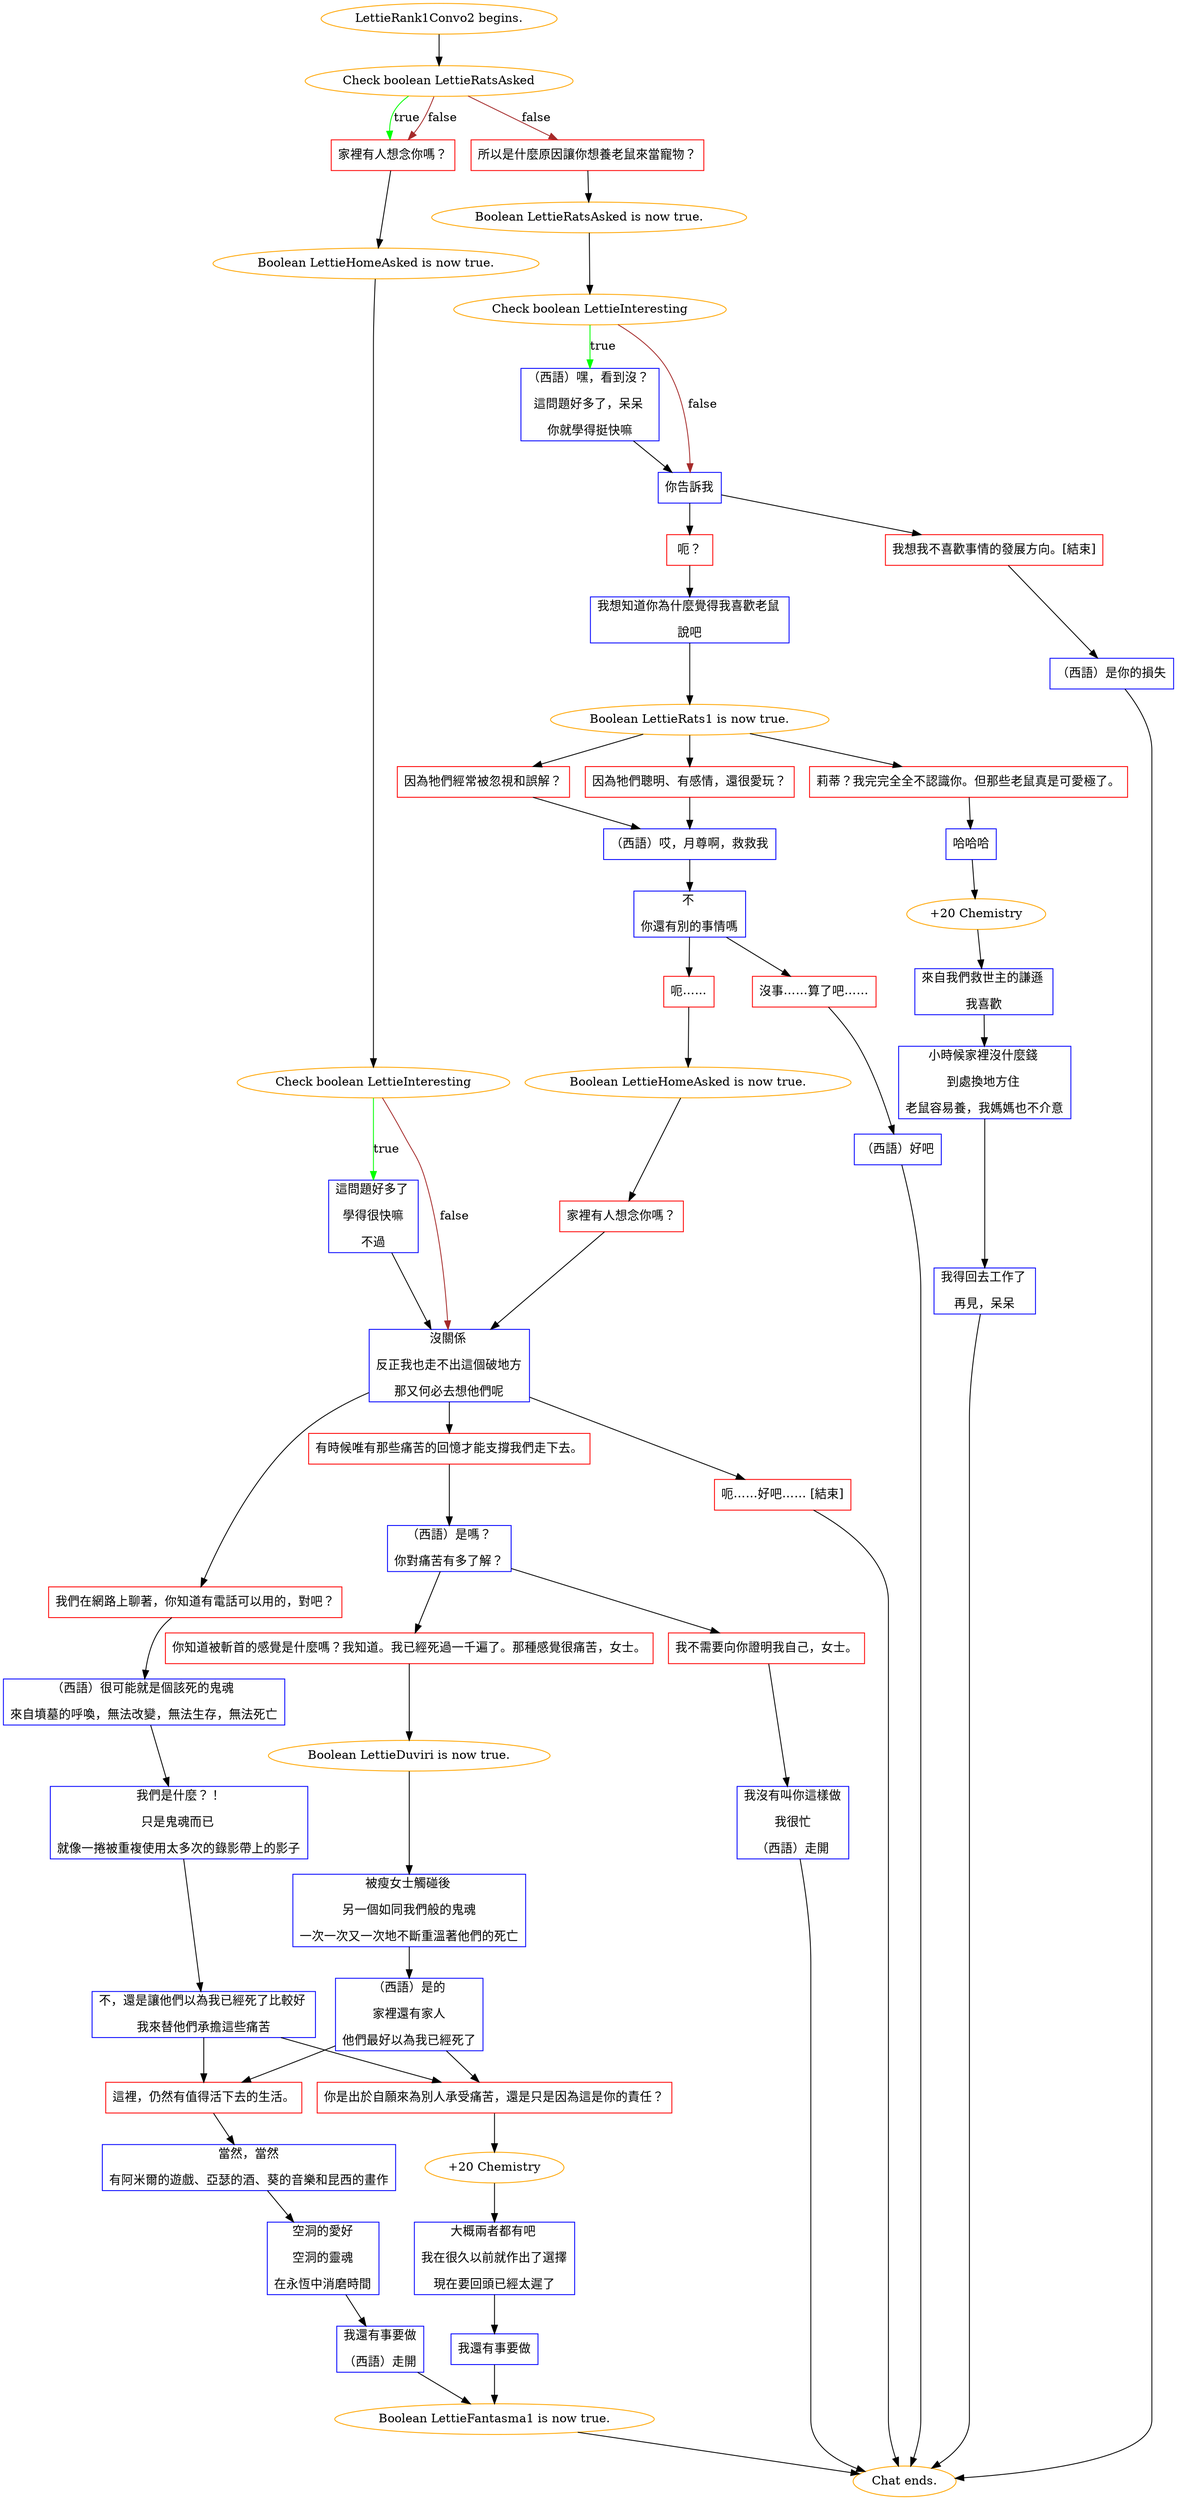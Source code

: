 digraph {
	"LettieRank1Convo2 begins." [color=orange];
		"LettieRank1Convo2 begins." -> j89496700;
	j89496700 [label="Check boolean LettieRatsAsked",color=orange];
		j89496700 -> j777721498 [label=true,color=green];
		j89496700 -> j202295341 [label=false,color=brown];
		j89496700 -> j777721498 [label=false,color=brown];
	j777721498 [label="家裡有人想念你嗎？",shape=box,color=red];
		j777721498 -> j3611088737;
	j202295341 [label="所以是什麼原因讓你想養老鼠來當寵物？",shape=box,color=red];
		j202295341 -> j1419769657;
	j3611088737 [label="Boolean LettieHomeAsked is now true.",color=orange];
		j3611088737 -> j4029412242;
	j1419769657 [label="Boolean LettieRatsAsked is now true.",color=orange];
		j1419769657 -> j27878299;
	j4029412242 [label="Check boolean LettieInteresting",color=orange];
		j4029412242 -> j468686408 [label=true,color=green];
		j4029412242 -> j371893155 [label=false,color=brown];
	j27878299 [label="Check boolean LettieInteresting",color=orange];
		j27878299 -> j769688054 [label=true,color=green];
		j27878299 -> j3561459652 [label=false,color=brown];
	j468686408 [label="這問題好多了 
學得很快嘛
不過",shape=box,color=blue];
		j468686408 -> j371893155;
	j371893155 [label="沒關係 
反正我也走不出這個破地方
那又何必去想他們呢",shape=box,color=blue];
		j371893155 -> j2026862436;
		j371893155 -> j3202919669;
		j371893155 -> j2599932746;
	j769688054 [label="（西語）嘿，看到沒？ 
這問題好多了，呆呆 
你就學得挺快嘛",shape=box,color=blue];
		j769688054 -> j3561459652;
	j3561459652 [label="你告訴我",shape=box,color=blue];
		j3561459652 -> j1927530800;
		j3561459652 -> j2960771892;
	j2026862436 [label="我們在網路上聊著，你知道有電話可以用的，對吧？",shape=box,color=red];
		j2026862436 -> j1056862914;
	j3202919669 [label="有時候唯有那些痛苦的回憶才能支撐我們走下去。",shape=box,color=red];
		j3202919669 -> j3092653302;
	j2599932746 [label="呃……好吧…… [結束]",shape=box,color=red];
		j2599932746 -> "Chat ends.";
	j1927530800 [label="呃？",shape=box,color=red];
		j1927530800 -> j160802124;
	j2960771892 [label="我想我不喜歡事情的發展方向。[結束]",shape=box,color=red];
		j2960771892 -> j3711786017;
	j1056862914 [label="（西語）很可能就是個該死的鬼魂 
來自墳墓的呼喚，無法改變，無法生存，無法死亡",shape=box,color=blue];
		j1056862914 -> j1333050621;
	j3092653302 [label="（西語）是嗎？
你對痛苦有多了解？",shape=box,color=blue];
		j3092653302 -> j2093006786;
		j3092653302 -> j845594371;
	"Chat ends." [color=orange];
	j160802124 [label="我想知道你為什麼覺得我喜歡老鼠 
說吧",shape=box,color=blue];
		j160802124 -> j3507503232;
	j3711786017 [label="（西語）是你的損失",shape=box,color=blue];
		j3711786017 -> "Chat ends.";
	j1333050621 [label="我們是什麼？！
只是鬼魂而已 
就像一捲被重複使用太多次的錄影帶上的影子",shape=box,color=blue];
		j1333050621 -> j2768810059;
	j2093006786 [label="你知道被斬首的感覺是什麼嗎？我知道。我已經死過一千遍了。那種感覺很痛苦，女士。",shape=box,color=red];
		j2093006786 -> j3952332754;
	j845594371 [label="我不需要向你證明我自己，女士。",shape=box,color=red];
		j845594371 -> j2549328687;
	j3507503232 [label="Boolean LettieRats1 is now true.",color=orange];
		j3507503232 -> j3937571847;
		j3507503232 -> j1213128325;
		j3507503232 -> j3196115028;
	j2768810059 [label="不，還是讓他們以為我已經死了比較好 
我來替他們承擔這些痛苦",shape=box,color=blue];
		j2768810059 -> j1815057619;
		j2768810059 -> j494964931;
	j3952332754 [label="Boolean LettieDuviri is now true.",color=orange];
		j3952332754 -> j2268319437;
	j2549328687 [label="我沒有叫你這樣做
我很忙
（西語）走開",shape=box,color=blue];
		j2549328687 -> "Chat ends.";
	j3937571847 [label="因為牠們聰明、有感情，還很愛玩？",shape=box,color=red];
		j3937571847 -> j1353025431;
	j1213128325 [label="因為牠們經常被忽視和誤解？",shape=box,color=red];
		j1213128325 -> j1353025431;
	j3196115028 [label="莉蒂？我完完全全不認識你。但那些老鼠真是可愛極了。",shape=box,color=red];
		j3196115028 -> j972790025;
	j1815057619 [label="這裡，仍然有值得活下去的生活。",shape=box,color=red];
		j1815057619 -> j2090109949;
	j494964931 [label="你是出於自願來為別人承受痛苦，還是只是因為這是你的責任？",shape=box,color=red];
		j494964931 -> j2146319855;
	j2268319437 [label="被瘦女士觸碰後 
另一個如同我們般的鬼魂
一次一次又一次地不斷重溫著他們的死亡",shape=box,color=blue];
		j2268319437 -> j2991222063;
	j1353025431 [label="（西語）哎，月尊啊，救救我",shape=box,color=blue];
		j1353025431 -> j1742477684;
	j972790025 [label="哈哈哈",shape=box,color=blue];
		j972790025 -> j2704966825;
	j2090109949 [label="當然，當然
有阿米爾的遊戲、亞瑟的酒、葵的音樂和昆西的畫作",shape=box,color=blue];
		j2090109949 -> j3554120039;
	j2146319855 [label="+20 Chemistry",color=orange];
		j2146319855 -> j4248339323;
	j2991222063 [label="（西語）是的
家裡還有家人
他們最好以為我已經死了",shape=box,color=blue];
		j2991222063 -> j494964931;
		j2991222063 -> j1815057619;
	j1742477684 [label="不 
你還有別的事情嗎",shape=box,color=blue];
		j1742477684 -> j2096174427;
		j1742477684 -> j4258126195;
	j2704966825 [label="+20 Chemistry",color=orange];
		j2704966825 -> j1936394415;
	j3554120039 [label="空洞的愛好
空洞的靈魂
在永恆中消磨時間",shape=box,color=blue];
		j3554120039 -> j415457519;
	j4248339323 [label="大概兩者都有吧 
我在很久以前就作出了選擇
現在要回頭已經太遲了",shape=box,color=blue];
		j4248339323 -> j3782302889;
	j2096174427 [label="呃…...",shape=box,color=red];
		j2096174427 -> j2224318655;
	j4258126195 [label="沒事……算了吧……",shape=box,color=red];
		j4258126195 -> j4158018727;
	j1936394415 [label="來自我們救世主的謙遜 
我喜歡",shape=box,color=blue];
		j1936394415 -> j3378138694;
	j415457519 [label="我還有事要做
（西語）走開",shape=box,color=blue];
		j415457519 -> j1253712857;
	j3782302889 [label="我還有事要做",shape=box,color=blue];
		j3782302889 -> j1253712857;
	j2224318655 [label="Boolean LettieHomeAsked is now true.",color=orange];
		j2224318655 -> j2219620947;
	j4158018727 [label="（西語）好吧",shape=box,color=blue];
		j4158018727 -> "Chat ends.";
	j3378138694 [label="小時候家裡沒什麼錢 
到處換地方住 
老鼠容易養，我媽媽也不介意",shape=box,color=blue];
		j3378138694 -> j2915990217;
	j1253712857 [label="Boolean LettieFantasma1 is now true.",color=orange];
		j1253712857 -> "Chat ends.";
	j2219620947 [label="家裡有人想念你嗎？",shape=box,color=red];
		j2219620947 -> j371893155;
	j2915990217 [label="我得回去工作了 
再見，呆呆",shape=box,color=blue];
		j2915990217 -> "Chat ends.";
}